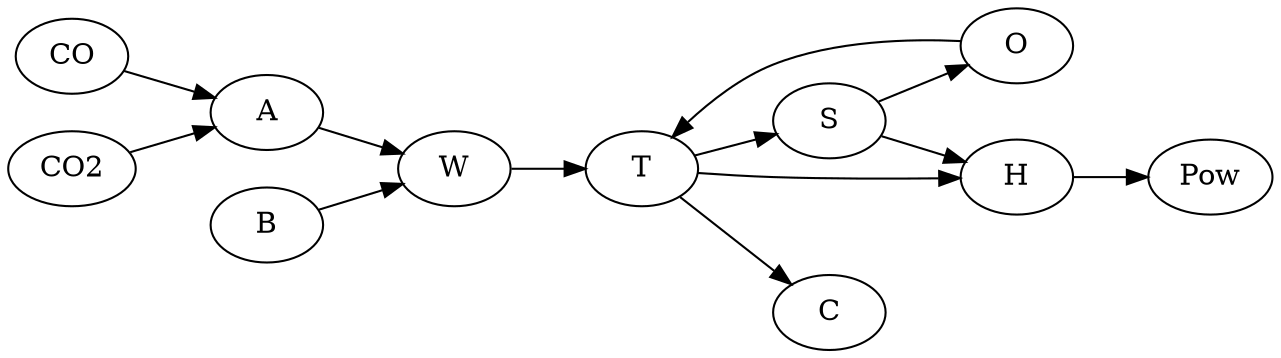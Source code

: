 digraph {
	graph [rankdir=LR]
	CO -> A
	CO2 -> A
	A -> W
	B -> W
	O -> T
	W -> T
	S -> H
	S -> O
	H -> Pow
	T -> C
	T -> H
	T -> S
}
